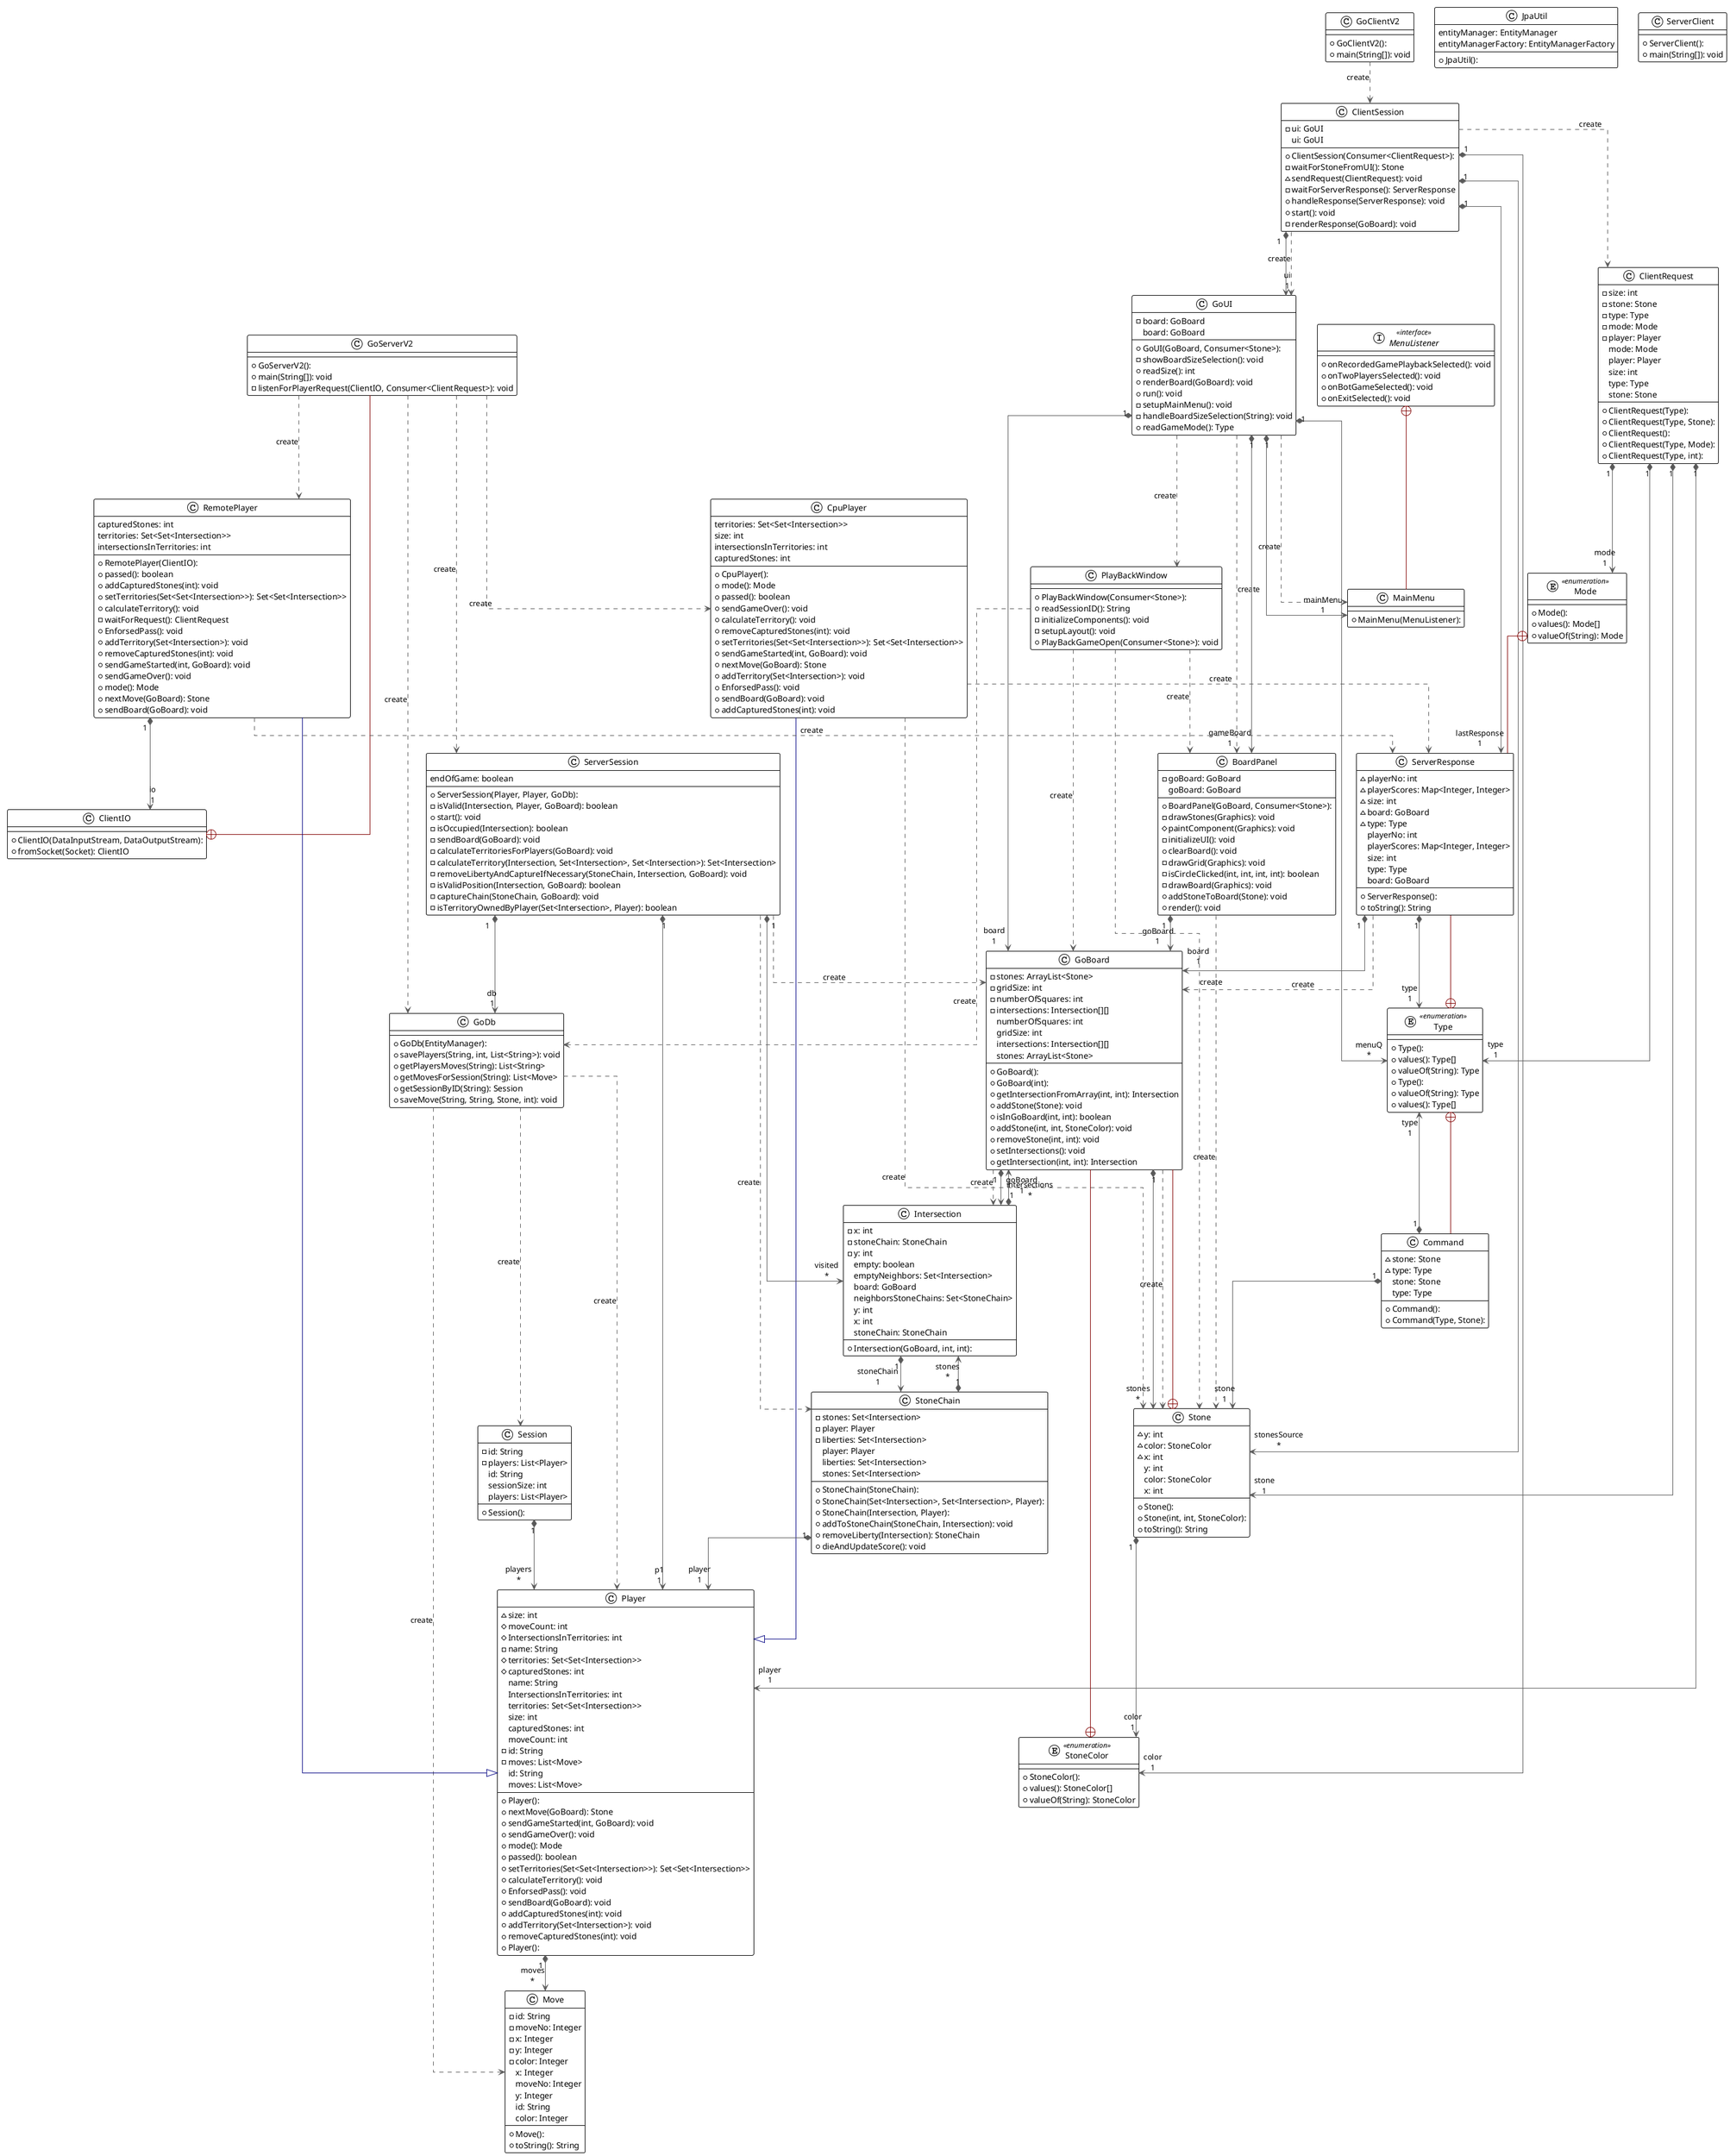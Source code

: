 @startuml

!theme plain
top to bottom direction
skinparam linetype ortho

class BoardPanel {
  + BoardPanel(GoBoard, Consumer<Stone>): 
  - goBoard: GoBoard
  - drawStones(Graphics): void
  # paintComponent(Graphics): void
  - initializeUI(): void
  + clearBoard(): void
  - drawGrid(Graphics): void
  - isCircleClicked(int, int, int, int): boolean
  - drawBoard(Graphics): void
  + addStoneToBoard(Stone): void
  + render(): void
   goBoard: GoBoard
}
class ClientIO {
  + ClientIO(DataInputStream, DataOutputStream): 
  + fromSocket(Socket): ClientIO
}
class ClientRequest {
  + ClientRequest(Type): 
  + ClientRequest(Type, Stone): 
  + ClientRequest(): 
  + ClientRequest(Type, Mode): 
  + ClientRequest(Type, int): 
  - size: int
  - stone: Stone
  - type: Type
  - mode: Mode
  - player: Player
   mode: Mode
   player: Player
   size: int
   type: Type
   stone: Stone
}
class ClientSession {
  + ClientSession(Consumer<ClientRequest>): 
  - ui: GoUI
  - waitForStoneFromUI(): Stone
  ~ sendRequest(ClientRequest): void
  - waitForServerResponse(): ServerResponse
  + handleResponse(ServerResponse): void
  + start(): void
  - renderResponse(GoBoard): void
   ui: GoUI
}
class Command {
  + Command(): 
  + Command(Type, Stone): 
  ~ stone: Stone
  ~ type: Type
   stone: Stone
   type: Type
}
class CpuPlayer {
  + CpuPlayer(): 
  + mode(): Mode
  + passed(): boolean
  + sendGameOver(): void
  + calculateTerritory(): void
  + removeCapturedStones(int): void
  + setTerritories(Set<Set<Intersection>>): Set<Set<Intersection>>
  + sendGameStarted(int, GoBoard): void
  + nextMove(GoBoard): Stone
  + addTerritory(Set<Intersection>): void
  + EnforsedPass(): void
  + sendBoard(GoBoard): void
  + addCapturedStones(int): void
   territories: Set<Set<Intersection>>
   size: int
   intersectionsInTerritories: int
   capturedStones: int
}
class GoBoard {
  + GoBoard(): 
  + GoBoard(int): 
  - stones: ArrayList<Stone>
  - gridSize: int
  - numberOfSquares: int
  - intersections: Intersection[][]
  + getIntersectionFromArray(int, int): Intersection
  + addStone(Stone): void
  + isInGoBoard(int, int): boolean
  + addStone(int, int, StoneColor): void
  + removeStone(int, int): void
  + setIntersections(): void
  + getIntersection(int, int): Intersection
   numberOfSquares: int
   gridSize: int
   intersections: Intersection[][]
   stones: ArrayList<Stone>
}
class GoClientV2 {
  + GoClientV2(): 
  + main(String[]): void
}
class GoDb {
  + GoDb(EntityManager): 
  + savePlayers(String, int, List<String>): void
  + getPlayersMoves(String): List<String>
  + getMovesForSession(String): List<Move>
  + getSessionByID(String): Session
  + saveMove(String, String, Stone, int): void
}
class GoServerV2 {
  + GoServerV2(): 
  + main(String[]): void
  - listenForPlayerRequest(ClientIO, Consumer<ClientRequest>): void
}
class GoUI {
  + GoUI(GoBoard, Consumer<Stone>): 
  - board: GoBoard
  - showBoardSizeSelection(): void
  + readSize(): int
  + renderBoard(GoBoard): void
  + run(): void
  - setupMainMenu(): void
  - handleBoardSizeSelection(String): void
  + readGameMode(): Type
   board: GoBoard
}
class Intersection {
  + Intersection(GoBoard, int, int): 
  - x: int
  - stoneChain: StoneChain
  - y: int
   empty: boolean
   emptyNeighbors: Set<Intersection>
   board: GoBoard
   neighborsStoneChains: Set<StoneChain>
   y: int
   x: int
   stoneChain: StoneChain
}
class JpaUtil {
  + JpaUtil(): 
   entityManager: EntityManager
   entityManagerFactory: EntityManagerFactory
}
class MainMenu {
  + MainMenu(MenuListener): 
}
interface MenuListener << interface >> {
  + onRecordedGamePlaybackSelected(): void
  + onTwoPlayersSelected(): void
  + onBotGameSelected(): void
  + onExitSelected(): void
}
enum Mode << enumeration >> {
  + Mode(): 
  + values(): Mode[]
  + valueOf(String): Mode
}
class Move {
  + Move(): 
  - id: String
  - moveNo: Integer
  - x: Integer
  - y: Integer
  - color: Integer
  + toString(): String
   x: Integer
   moveNo: Integer
   y: Integer
   id: String
   color: Integer
}
class PlayBackWindow {
  + PlayBackWindow(Consumer<Stone>): 
  + readSessionID(): String
  - initializeComponents(): void
  - setupLayout(): void
  + PlayBackGameOpen(Consumer<Stone>): void
}
class Player {
  + Player(): 
  ~ size: int
  # moveCount: int
  # IntersectionsInTerritories: int
  - name: String
  # territories: Set<Set<Intersection>>
  # capturedStones: int
  + nextMove(GoBoard): Stone
  + sendGameStarted(int, GoBoard): void
  + sendGameOver(): void
  + mode(): Mode
  + passed(): boolean
  + setTerritories(Set<Set<Intersection>>): Set<Set<Intersection>>
  + calculateTerritory(): void
  + EnforsedPass(): void
  + sendBoard(GoBoard): void
  + addCapturedStones(int): void
  + addTerritory(Set<Intersection>): void
  + removeCapturedStones(int): void
   name: String
   IntersectionsInTerritories: int
   territories: Set<Set<Intersection>>
   size: int
   capturedStones: int
   moveCount: int
}
class Player {
  + Player(): 
  - id: String
  - moves: List<Move>
   id: String
   moves: List<Move>
}
class RemotePlayer {
  + RemotePlayer(ClientIO): 
  + passed(): boolean
  + addCapturedStones(int): void
  + setTerritories(Set<Set<Intersection>>): Set<Set<Intersection>>
  + calculateTerritory(): void
  - waitForRequest(): ClientRequest
  + EnforsedPass(): void
  + addTerritory(Set<Intersection>): void
  + removeCapturedStones(int): void
  + sendGameStarted(int, GoBoard): void
  + sendGameOver(): void
  + mode(): Mode
  + nextMove(GoBoard): Stone
  + sendBoard(GoBoard): void
   capturedStones: int
   territories: Set<Set<Intersection>>
   intersectionsInTerritories: int
}
class ServerClient {
  + ServerClient(): 
  + main(String[]): void
}
class ServerResponse {
  + ServerResponse(): 
  ~ playerNo: int
  ~ playerScores: Map<Integer, Integer>
  ~ size: int
  ~ board: GoBoard
  ~ type: Type
  + toString(): String
   playerNo: int
   playerScores: Map<Integer, Integer>
   size: int
   type: Type
   board: GoBoard
}
class ServerSession {
  + ServerSession(Player, Player, GoDb): 
  - isValid(Intersection, Player, GoBoard): boolean
  + start(): void
  - isOccupied(Intersection): boolean
  - sendBoard(GoBoard): void
  - calculateTerritoriesForPlayers(GoBoard): void
  - calculateTerritory(Intersection, Set<Intersection>, Set<Intersection>): Set<Intersection>
  - removeLibertyAndCaptureIfNecessary(StoneChain, Intersection, GoBoard): void
  - isValidPosition(Intersection, GoBoard): boolean
  - captureChain(StoneChain, GoBoard): void
  - isTerritoryOwnedByPlayer(Set<Intersection>, Player): boolean
   endOfGame: boolean
}
class Session {
  + Session(): 
  - id: String
  - players: List<Player>
   id: String
   sessionSize: int
   players: List<Player>
}
class Stone {
  + Stone(): 
  + Stone(int, int, StoneColor): 
  ~ y: int
  ~ color: StoneColor
  ~ x: int
  + toString(): String
   y: int
   color: StoneColor
   x: int
}
class StoneChain {
  + StoneChain(StoneChain): 
  + StoneChain(Set<Intersection>, Set<Intersection>, Player): 
  + StoneChain(Intersection, Player): 
  - stones: Set<Intersection>
  - player: Player
  - liberties: Set<Intersection>
  + addToStoneChain(StoneChain, Intersection): void
  + removeLiberty(Intersection): StoneChain
  + dieAndUpdateScore(): void
   player: Player
   liberties: Set<Intersection>
   stones: Set<Intersection>
}
enum StoneColor << enumeration >> {
  + StoneColor(): 
  + values(): StoneColor[]
  + valueOf(String): StoneColor
}
enum Type << enumeration >> {
  + Type(): 
  + values(): Type[]
  + valueOf(String): Type
}
enum Type << enumeration >> {
  + Type(): 
  + valueOf(String): Type
  + values(): Type[]
}

BoardPanel     "1" *-[#595959,plain]-> "goBoard\n1" GoBoard        
BoardPanel      -[#595959,dashed]->  Stone          : "«create»"
ClientIO        +-[#820000,plain]-  GoServerV2     
ClientRequest  "1" *-[#595959,plain]-> "mode\n1" Mode           
ClientRequest  "1" *-[#595959,plain]-> "player\n1" Player         
ClientRequest  "1" *-[#595959,plain]-> "stone\n1" Stone          
ClientRequest  "1" *-[#595959,plain]-> "type\n1" Type           
ClientSession   -[#595959,dashed]->  ClientRequest  : "«create»"
ClientSession  "1" *-[#595959,plain]-> "ui\n1" GoUI           
ClientSession   -[#595959,dashed]->  GoUI           : "«create»"
ClientSession  "1" *-[#595959,plain]-> "lastResponse\n1" ServerResponse 
ClientSession  "1" *-[#595959,plain]-> "stonesSource\n*" Stone          
ClientSession  "1" *-[#595959,plain]-> "color\n1" StoneColor     
Command        "1" *-[#595959,plain]-> "stone\n1" Stone          
Command        "1" *-[#595959,plain]-> "type\n1" Type           
CpuPlayer       -[#000082,plain]-^  Player         
CpuPlayer       -[#595959,dashed]->  ServerResponse : "«create»"
CpuPlayer       -[#595959,dashed]->  Stone          : "«create»"
GoBoard         -[#595959,dashed]->  Intersection   : "«create»"
GoBoard        "1" *-[#595959,plain]-> "intersections\n*" Intersection   
GoBoard        "1" *-[#595959,plain]-> "stones\n*" Stone          
GoBoard         -[#595959,dashed]->  Stone          : "«create»"
GoClientV2      -[#595959,dashed]->  ClientSession  : "«create»"
GoDb            -[#595959,dashed]->  Move           : "«create»"
GoDb            -[#595959,dashed]->  Player         : "«create»"
GoDb            -[#595959,dashed]->  Session        : "«create»"
GoServerV2      -[#595959,dashed]->  CpuPlayer      : "«create»"
GoServerV2      -[#595959,dashed]->  GoDb           : "«create»"
GoServerV2      -[#595959,dashed]->  RemotePlayer   : "«create»"
GoServerV2      -[#595959,dashed]->  ServerSession  : "«create»"
GoUI            -[#595959,dashed]->  BoardPanel     : "«create»"
GoUI           "1" *-[#595959,plain]-> "gameBoard\n1" BoardPanel     
GoUI           "1" *-[#595959,plain]-> "board\n1" GoBoard        
GoUI            -[#595959,dashed]->  MainMenu       : "«create»"
GoUI           "1" *-[#595959,plain]-> "mainMenu\n1" MainMenu       
GoUI            -[#595959,dashed]->  PlayBackWindow : "«create»"
GoUI           "1" *-[#595959,plain]-> "menuQ\n*" Type           
Intersection   "1" *-[#595959,plain]-> "goBoard\n1" GoBoard        
Intersection   "1" *-[#595959,plain]-> "stoneChain\n1" StoneChain     
MenuListener    +-[#820000,plain]-  MainMenu       
Mode            +-[#820000,plain]-  ServerResponse 
PlayBackWindow  -[#595959,dashed]->  BoardPanel     : "«create»"
PlayBackWindow  -[#595959,dashed]->  GoBoard        : "«create»"
PlayBackWindow  -[#595959,dashed]->  GoDb           : "«create»"
PlayBackWindow  -[#595959,dashed]->  Stone          : "«create»"
Player         "1" *-[#595959,plain]-> "moves\n*" Move           
RemotePlayer   "1" *-[#595959,plain]-> "io\n1" ClientIO       
RemotePlayer    -[#000082,plain]-^  Player         
RemotePlayer    -[#595959,dashed]->  ServerResponse : "«create»"
ServerResponse "1" *-[#595959,plain]-> "board\n1" GoBoard        
ServerResponse  -[#595959,dashed]->  GoBoard        : "«create»"
ServerResponse "1" *-[#595959,plain]-> "type\n1" Type           
ServerSession   -[#595959,dashed]->  GoBoard        : "«create»"
ServerSession  "1" *-[#595959,plain]-> "db\n1" GoDb           
ServerSession  "1" *-[#595959,plain]-> "visited\n*" Intersection   
ServerSession  "1" *-[#595959,plain]-> "p1\n1" Player         
ServerSession   -[#595959,dashed]->  StoneChain     : "«create»"
Session        "1" *-[#595959,plain]-> "players\n*" Player         
Stone           +-[#820000,plain]-  GoBoard        
Stone          "1" *-[#595959,plain]-> "color\n1" StoneColor     
StoneChain     "1" *-[#595959,plain]-> "stones\n*" Intersection   
StoneChain     "1" *-[#595959,plain]-> "player\n1" Player         
StoneColor      +-[#820000,plain]-  GoBoard        
Type            +-[#820000,plain]-  Command        
Type            +-[#820000,plain]-  ServerResponse 
@enduml
